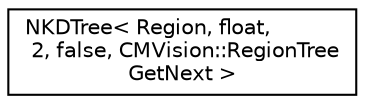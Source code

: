 digraph "Graphical Class Hierarchy"
{
 // INTERACTIVE_SVG=YES
  edge [fontname="Helvetica",fontsize="10",labelfontname="Helvetica",labelfontsize="10"];
  node [fontname="Helvetica",fontsize="10",shape=record];
  rankdir="LR";
  Node1 [label="NKDTree\< Region, float,\l 2, false, CMVision::RegionTree\lGetNext \>",height=0.2,width=0.4,color="black", fillcolor="white", style="filled",URL="$d7/d60/class_n_k_d_tree.html"];
}
